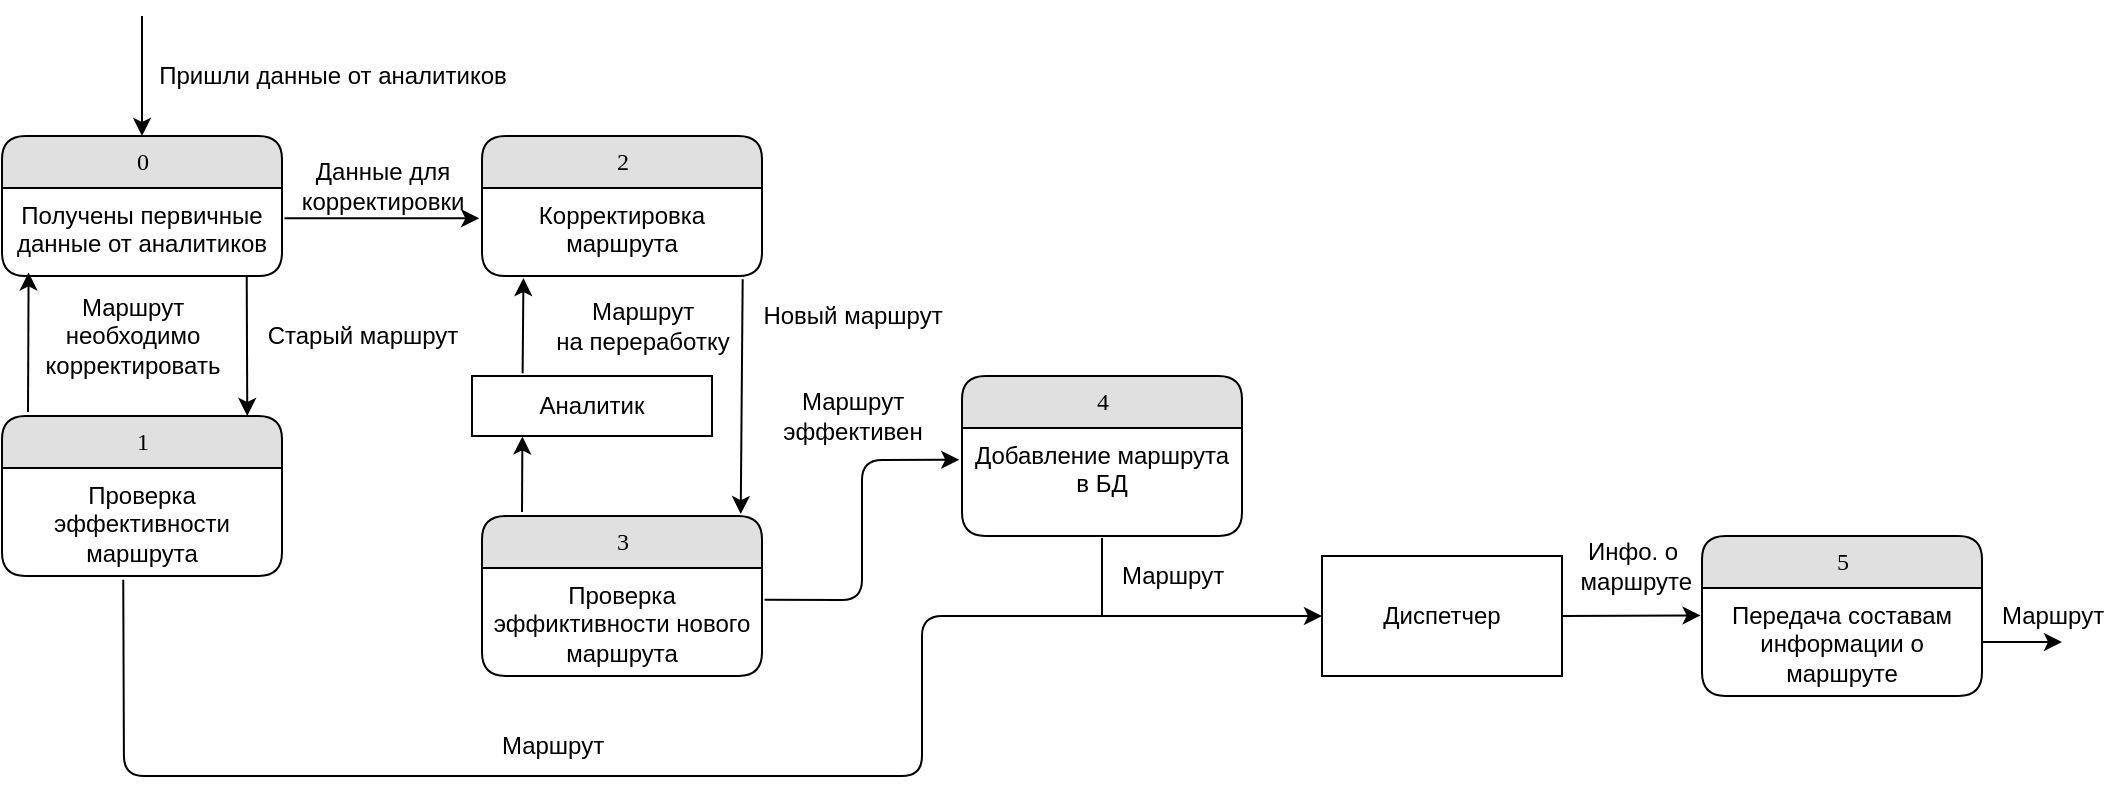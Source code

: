 <mxfile version="13.1.14" type="device"><diagram name="Page-1" id="52a04d89-c75d-2922-d76d-85b35f80e030"><mxGraphModel dx="1186" dy="629" grid="1" gridSize="10" guides="1" tooltips="1" connect="1" arrows="1" fold="1" page="1" pageScale="1" pageWidth="1100" pageHeight="850" background="#ffffff" math="0" shadow="0"><root><mxCell id="0"/><mxCell id="1" parent="0"/><mxCell id="IhctZ77e_tew75ILPWDF-3" value="0" style="swimlane;html=1;fontStyle=0;childLayout=stackLayout;horizontal=1;startSize=26;fillColor=#e0e0e0;horizontalStack=0;resizeParent=1;resizeLast=0;collapsible=1;marginBottom=0;swimlaneFillColor=#ffffff;align=center;rounded=1;shadow=0;comic=0;labelBackgroundColor=none;strokeWidth=1;fontFamily=Verdana;fontSize=12" vertex="1" parent="1"><mxGeometry x="20" y="120" width="140" height="70" as="geometry"/></mxCell><mxCell id="IhctZ77e_tew75ILPWDF-4" value="Получены первичные данные от аналитиков" style="text;html=1;strokeColor=none;fillColor=none;spacingLeft=4;spacingRight=4;whiteSpace=wrap;overflow=hidden;rotatable=0;points=[[0,0.5],[1,0.5]];portConstraint=eastwest;align=center;" vertex="1" parent="IhctZ77e_tew75ILPWDF-3"><mxGeometry y="26" width="140" height="44" as="geometry"/></mxCell><mxCell id="IhctZ77e_tew75ILPWDF-5" value="" style="endArrow=classic;html=1;entryX=0.5;entryY=0;entryDx=0;entryDy=0;" edge="1" parent="1" target="IhctZ77e_tew75ILPWDF-3"><mxGeometry width="50" height="50" relative="1" as="geometry"><mxPoint x="90" y="60" as="sourcePoint"/><mxPoint x="170" y="120" as="targetPoint"/></mxGeometry></mxCell><mxCell id="IhctZ77e_tew75ILPWDF-6" value="Пришли данные от аналитиков" style="text;html=1;align=center;verticalAlign=middle;resizable=0;points=[];autosize=1;" vertex="1" parent="1"><mxGeometry x="90" y="80" width="190" height="20" as="geometry"/></mxCell><mxCell id="IhctZ77e_tew75ILPWDF-7" value="" style="endArrow=classic;html=1;exitX=0.874;exitY=1;exitDx=0;exitDy=0;exitPerimeter=0;entryX=0.876;entryY=0;entryDx=0;entryDy=0;entryPerimeter=0;" edge="1" parent="1" source="IhctZ77e_tew75ILPWDF-4" target="IhctZ77e_tew75ILPWDF-9"><mxGeometry width="50" height="50" relative="1" as="geometry"><mxPoint x="170" y="300" as="sourcePoint"/><mxPoint x="87" y="260" as="targetPoint"/></mxGeometry></mxCell><mxCell id="IhctZ77e_tew75ILPWDF-9" value="1" style="swimlane;html=1;fontStyle=0;childLayout=stackLayout;horizontal=1;startSize=26;fillColor=#e0e0e0;horizontalStack=0;resizeParent=1;resizeLast=0;collapsible=1;marginBottom=0;swimlaneFillColor=#ffffff;align=center;rounded=1;shadow=0;comic=0;labelBackgroundColor=none;strokeWidth=1;fontFamily=Verdana;fontSize=12" vertex="1" parent="1"><mxGeometry x="20" y="260" width="140" height="80" as="geometry"/></mxCell><mxCell id="IhctZ77e_tew75ILPWDF-10" value="Проверка эффективности маршрута" style="text;html=1;strokeColor=none;fillColor=none;spacingLeft=4;spacingRight=4;whiteSpace=wrap;overflow=hidden;rotatable=0;points=[[0,0.5],[1,0.5]];portConstraint=eastwest;align=center;" vertex="1" parent="IhctZ77e_tew75ILPWDF-9"><mxGeometry y="26" width="140" height="54" as="geometry"/></mxCell><mxCell id="IhctZ77e_tew75ILPWDF-11" value="Старый маршрут" style="text;html=1;align=center;verticalAlign=middle;resizable=0;points=[];autosize=1;" vertex="1" parent="1"><mxGeometry x="145" y="210" width="110" height="20" as="geometry"/></mxCell><mxCell id="IhctZ77e_tew75ILPWDF-12" value="" style="endArrow=classic;html=1;entryX=0.095;entryY=0.96;entryDx=0;entryDy=0;entryPerimeter=0;" edge="1" parent="1" target="IhctZ77e_tew75ILPWDF-4"><mxGeometry width="50" height="50" relative="1" as="geometry"><mxPoint x="33" y="258" as="sourcePoint"/><mxPoint x="27" y="193" as="targetPoint"/><Array as="points"/></mxGeometry></mxCell><mxCell id="IhctZ77e_tew75ILPWDF-14" value="Маршрут &lt;br&gt;необходимо&lt;br&gt;корректировать" style="text;html=1;align=center;verticalAlign=middle;resizable=0;points=[];autosize=1;" vertex="1" parent="1"><mxGeometry x="30" y="195" width="110" height="50" as="geometry"/></mxCell><mxCell id="IhctZ77e_tew75ILPWDF-15" value="" style="endArrow=classic;html=1;exitX=1.009;exitY=0.345;exitDx=0;exitDy=0;entryX=-0.01;entryY=0.345;entryDx=0;entryDy=0;entryPerimeter=0;exitPerimeter=0;" edge="1" parent="1" source="IhctZ77e_tew75ILPWDF-4" target="IhctZ77e_tew75ILPWDF-18"><mxGeometry width="50" height="50" relative="1" as="geometry"><mxPoint x="150" y="240" as="sourcePoint"/><mxPoint x="240" y="168" as="targetPoint"/></mxGeometry></mxCell><mxCell id="IhctZ77e_tew75ILPWDF-19" value="Данные для &lt;br&gt;корректировки" style="text;html=1;align=center;verticalAlign=middle;resizable=0;points=[];autosize=1;" vertex="1" parent="1"><mxGeometry x="160" y="130" width="100" height="30" as="geometry"/></mxCell><mxCell id="IhctZ77e_tew75ILPWDF-17" value="2" style="swimlane;html=1;fontStyle=0;childLayout=stackLayout;horizontal=1;startSize=26;fillColor=#e0e0e0;horizontalStack=0;resizeParent=1;resizeLast=0;collapsible=1;marginBottom=0;swimlaneFillColor=#ffffff;align=center;rounded=1;shadow=0;comic=0;labelBackgroundColor=none;strokeWidth=1;fontFamily=Verdana;fontSize=12" vertex="1" parent="1"><mxGeometry x="260" y="120" width="140" height="70" as="geometry"/></mxCell><mxCell id="IhctZ77e_tew75ILPWDF-18" value="Корректировка маршрута" style="text;html=1;strokeColor=none;fillColor=none;spacingLeft=4;spacingRight=4;whiteSpace=wrap;overflow=hidden;rotatable=0;points=[[0,0.5],[1,0.5]];portConstraint=eastwest;align=center;" vertex="1" parent="IhctZ77e_tew75ILPWDF-17"><mxGeometry y="26" width="140" height="44" as="geometry"/></mxCell><mxCell id="IhctZ77e_tew75ILPWDF-20" value="" style="endArrow=classic;html=1;exitX=0.433;exitY=1.034;exitDx=0;exitDy=0;exitPerimeter=0;" edge="1" parent="1" source="IhctZ77e_tew75ILPWDF-10"><mxGeometry width="50" height="50" relative="1" as="geometry"><mxPoint x="140" y="370" as="sourcePoint"/><mxPoint x="680" y="360" as="targetPoint"/><Array as="points"><mxPoint x="81" y="440"/><mxPoint x="320" y="440"/><mxPoint x="480" y="440"/><mxPoint x="480" y="360"/></Array></mxGeometry></mxCell><mxCell id="IhctZ77e_tew75ILPWDF-21" value="Маршрут" style="text;html=1;align=center;verticalAlign=middle;resizable=0;points=[];autosize=1;" vertex="1" parent="1"><mxGeometry x="260" y="415" width="70" height="20" as="geometry"/></mxCell><mxCell id="IhctZ77e_tew75ILPWDF-25" value="" style="endArrow=classic;html=1;exitX=0.931;exitY=1.038;exitDx=0;exitDy=0;exitPerimeter=0;entryX=0.924;entryY=-0.012;entryDx=0;entryDy=0;entryPerimeter=0;" edge="1" parent="1" source="IhctZ77e_tew75ILPWDF-18" target="IhctZ77e_tew75ILPWDF-23"><mxGeometry width="50" height="50" relative="1" as="geometry"><mxPoint x="320" y="320" as="sourcePoint"/><mxPoint x="390" y="240" as="targetPoint"/></mxGeometry></mxCell><mxCell id="IhctZ77e_tew75ILPWDF-26" value="Новый маршрут" style="text;html=1;align=center;verticalAlign=middle;resizable=0;points=[];autosize=1;" vertex="1" parent="1"><mxGeometry x="390" y="200" width="110" height="20" as="geometry"/></mxCell><mxCell id="IhctZ77e_tew75ILPWDF-30" value="" style="endArrow=none;html=1;" edge="1" parent="1"><mxGeometry width="50" height="50" relative="1" as="geometry"><mxPoint x="570" y="360" as="sourcePoint"/><mxPoint x="570" y="321" as="targetPoint"/></mxGeometry></mxCell><mxCell id="IhctZ77e_tew75ILPWDF-31" value="Маршрут" style="text;html=1;align=center;verticalAlign=middle;resizable=0;points=[];autosize=1;" vertex="1" parent="1"><mxGeometry x="570" y="330" width="70" height="20" as="geometry"/></mxCell><mxCell id="IhctZ77e_tew75ILPWDF-32" value="" style="endArrow=classic;html=1;entryX=-0.01;entryY=0.294;entryDx=0;entryDy=0;entryPerimeter=0;exitX=1.009;exitY=0.294;exitDx=0;exitDy=0;exitPerimeter=0;" edge="1" parent="1" source="IhctZ77e_tew75ILPWDF-24" target="IhctZ77e_tew75ILPWDF-28"><mxGeometry width="50" height="50" relative="1" as="geometry"><mxPoint x="320" y="320" as="sourcePoint"/><mxPoint x="370" y="270" as="targetPoint"/><Array as="points"><mxPoint x="450" y="352"/><mxPoint x="450" y="282"/></Array></mxGeometry></mxCell><mxCell id="IhctZ77e_tew75ILPWDF-27" value="4" style="swimlane;html=1;fontStyle=0;childLayout=stackLayout;horizontal=1;startSize=26;fillColor=#e0e0e0;horizontalStack=0;resizeParent=1;resizeLast=0;collapsible=1;marginBottom=0;swimlaneFillColor=#ffffff;align=center;rounded=1;shadow=0;comic=0;labelBackgroundColor=none;strokeWidth=1;fontFamily=Verdana;fontSize=12" vertex="1" parent="1"><mxGeometry x="500" y="240" width="140" height="80" as="geometry"/></mxCell><mxCell id="IhctZ77e_tew75ILPWDF-28" value="Добавление маршрута в БД" style="text;html=1;strokeColor=none;fillColor=none;spacingLeft=4;spacingRight=4;whiteSpace=wrap;overflow=hidden;rotatable=0;points=[[0,0.5],[1,0.5]];portConstraint=eastwest;align=center;" vertex="1" parent="IhctZ77e_tew75ILPWDF-27"><mxGeometry y="26" width="140" height="54" as="geometry"/></mxCell><mxCell id="IhctZ77e_tew75ILPWDF-33" value="Маршрут &lt;br&gt;эффективен" style="text;html=1;align=center;verticalAlign=middle;resizable=0;points=[];autosize=1;" vertex="1" parent="1"><mxGeometry x="400" y="245" width="90" height="30" as="geometry"/></mxCell><mxCell id="IhctZ77e_tew75ILPWDF-37" value="" style="endArrow=classic;html=1;entryX=0.21;entryY=1.007;entryDx=0;entryDy=0;entryPerimeter=0;" edge="1" parent="1" target="IhctZ77e_tew75ILPWDF-47"><mxGeometry width="50" height="50" relative="1" as="geometry"><mxPoint x="280" y="308" as="sourcePoint"/><mxPoint x="276" y="272" as="targetPoint"/></mxGeometry></mxCell><mxCell id="IhctZ77e_tew75ILPWDF-38" value="Маршрут &lt;br&gt;на переработку" style="text;html=1;align=center;verticalAlign=middle;resizable=0;points=[];autosize=1;" vertex="1" parent="1"><mxGeometry x="290" y="200" width="100" height="30" as="geometry"/></mxCell><mxCell id="IhctZ77e_tew75ILPWDF-41" value="Диспетчер" style="rounded=0;whiteSpace=wrap;html=1;" vertex="1" parent="1"><mxGeometry x="680" y="330" width="120" height="60" as="geometry"/></mxCell><mxCell id="IhctZ77e_tew75ILPWDF-43" value="" style="endArrow=classic;html=1;exitX=1;exitY=0.5;exitDx=0;exitDy=0;entryX=-0.005;entryY=0.254;entryDx=0;entryDy=0;entryPerimeter=0;" edge="1" parent="1" source="IhctZ77e_tew75ILPWDF-41" target="IhctZ77e_tew75ILPWDF-40"><mxGeometry width="50" height="50" relative="1" as="geometry"><mxPoint x="480" y="350" as="sourcePoint"/><mxPoint x="530" y="300" as="targetPoint"/></mxGeometry></mxCell><mxCell id="IhctZ77e_tew75ILPWDF-39" value="5" style="swimlane;html=1;fontStyle=0;childLayout=stackLayout;horizontal=1;startSize=26;fillColor=#e0e0e0;horizontalStack=0;resizeParent=1;resizeLast=0;collapsible=1;marginBottom=0;swimlaneFillColor=#ffffff;align=center;rounded=1;shadow=0;comic=0;labelBackgroundColor=none;strokeWidth=1;fontFamily=Verdana;fontSize=12" vertex="1" parent="1"><mxGeometry x="870" y="320" width="140" height="80" as="geometry"/></mxCell><mxCell id="IhctZ77e_tew75ILPWDF-40" value="Передача составам информации о маршруте" style="text;html=1;strokeColor=none;fillColor=none;spacingLeft=4;spacingRight=4;whiteSpace=wrap;overflow=hidden;rotatable=0;points=[[0,0.5],[1,0.5]];portConstraint=eastwest;align=center;" vertex="1" parent="IhctZ77e_tew75ILPWDF-39"><mxGeometry y="26" width="140" height="54" as="geometry"/></mxCell><mxCell id="IhctZ77e_tew75ILPWDF-44" value="Инфо. о&lt;br&gt;&amp;nbsp;маршруте" style="text;html=1;align=center;verticalAlign=middle;resizable=0;points=[];autosize=1;" vertex="1" parent="1"><mxGeometry x="800" y="320" width="70" height="30" as="geometry"/></mxCell><mxCell id="IhctZ77e_tew75ILPWDF-45" value="" style="endArrow=classic;html=1;exitX=1;exitY=0.5;exitDx=0;exitDy=0;" edge="1" parent="1" source="IhctZ77e_tew75ILPWDF-40"><mxGeometry width="50" height="50" relative="1" as="geometry"><mxPoint x="950" y="400" as="sourcePoint"/><mxPoint x="1050" y="373" as="targetPoint"/></mxGeometry></mxCell><mxCell id="IhctZ77e_tew75ILPWDF-46" value="Маршрут" style="text;html=1;align=center;verticalAlign=middle;resizable=0;points=[];autosize=1;" vertex="1" parent="1"><mxGeometry x="1010" y="350" width="70" height="20" as="geometry"/></mxCell><mxCell id="IhctZ77e_tew75ILPWDF-47" value="Аналитик" style="rounded=0;whiteSpace=wrap;html=1;" vertex="1" parent="1"><mxGeometry x="255" y="240" width="120" height="30" as="geometry"/></mxCell><mxCell id="IhctZ77e_tew75ILPWDF-23" value="3" style="swimlane;html=1;fontStyle=0;childLayout=stackLayout;horizontal=1;startSize=26;fillColor=#e0e0e0;horizontalStack=0;resizeParent=1;resizeLast=0;collapsible=1;marginBottom=0;swimlaneFillColor=#ffffff;align=center;rounded=1;shadow=0;comic=0;labelBackgroundColor=none;strokeWidth=1;fontFamily=Verdana;fontSize=12" vertex="1" parent="1"><mxGeometry x="260" y="310" width="140" height="80" as="geometry"/></mxCell><mxCell id="IhctZ77e_tew75ILPWDF-24" value="Проверка эффиктивности нового маршрута" style="text;html=1;strokeColor=none;fillColor=none;spacingLeft=4;spacingRight=4;whiteSpace=wrap;overflow=hidden;rotatable=0;points=[[0,0.5],[1,0.5]];portConstraint=eastwest;align=center;" vertex="1" parent="IhctZ77e_tew75ILPWDF-23"><mxGeometry y="26" width="140" height="54" as="geometry"/></mxCell><mxCell id="IhctZ77e_tew75ILPWDF-48" value="" style="endArrow=classic;html=1;entryX=0.148;entryY=1.023;entryDx=0;entryDy=0;entryPerimeter=0;exitX=0.211;exitY=-0.044;exitDx=0;exitDy=0;exitPerimeter=0;" edge="1" parent="1" source="IhctZ77e_tew75ILPWDF-47" target="IhctZ77e_tew75ILPWDF-18"><mxGeometry width="50" height="50" relative="1" as="geometry"><mxPoint x="280" y="300" as="sourcePoint"/><mxPoint x="330" y="250" as="targetPoint"/></mxGeometry></mxCell></root></mxGraphModel></diagram></mxfile>
